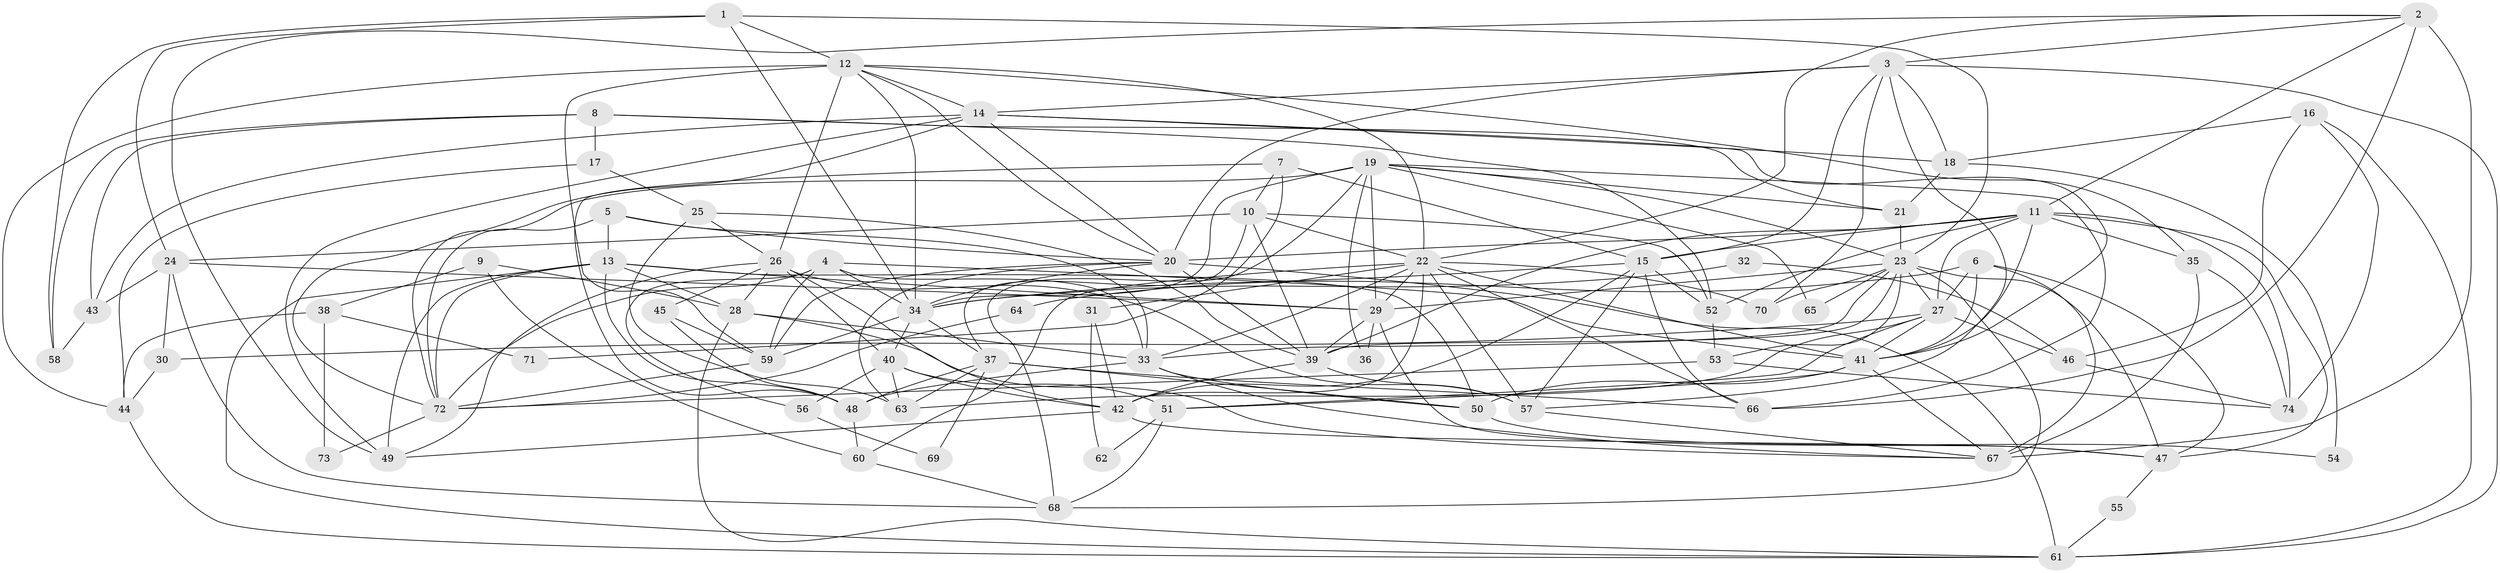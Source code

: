 // original degree distribution, {5: 0.12837837837837837, 2: 0.12162162162162163, 4: 0.27702702702702703, 3: 0.30405405405405406, 6: 0.12162162162162163, 8: 0.02027027027027027, 7: 0.02027027027027027, 9: 0.006756756756756757}
// Generated by graph-tools (version 1.1) at 2025/36/03/09/25 02:36:05]
// undirected, 74 vertices, 202 edges
graph export_dot {
graph [start="1"]
  node [color=gray90,style=filled];
  1;
  2;
  3;
  4;
  5;
  6;
  7;
  8;
  9;
  10;
  11;
  12;
  13;
  14;
  15;
  16;
  17;
  18;
  19;
  20;
  21;
  22;
  23;
  24;
  25;
  26;
  27;
  28;
  29;
  30;
  31;
  32;
  33;
  34;
  35;
  36;
  37;
  38;
  39;
  40;
  41;
  42;
  43;
  44;
  45;
  46;
  47;
  48;
  49;
  50;
  51;
  52;
  53;
  54;
  55;
  56;
  57;
  58;
  59;
  60;
  61;
  62;
  63;
  64;
  65;
  66;
  67;
  68;
  69;
  70;
  71;
  72;
  73;
  74;
  1 -- 12 [weight=1.0];
  1 -- 23 [weight=1.0];
  1 -- 24 [weight=1.0];
  1 -- 34 [weight=1.0];
  1 -- 58 [weight=1.0];
  2 -- 3 [weight=1.0];
  2 -- 11 [weight=1.0];
  2 -- 22 [weight=1.0];
  2 -- 49 [weight=1.0];
  2 -- 66 [weight=2.0];
  2 -- 67 [weight=3.0];
  3 -- 14 [weight=1.0];
  3 -- 15 [weight=1.0];
  3 -- 18 [weight=1.0];
  3 -- 20 [weight=1.0];
  3 -- 57 [weight=1.0];
  3 -- 61 [weight=1.0];
  3 -- 70 [weight=1.0];
  4 -- 33 [weight=1.0];
  4 -- 34 [weight=1.0];
  4 -- 41 [weight=2.0];
  4 -- 56 [weight=1.0];
  4 -- 59 [weight=1.0];
  4 -- 72 [weight=1.0];
  5 -- 13 [weight=4.0];
  5 -- 20 [weight=1.0];
  5 -- 33 [weight=1.0];
  5 -- 72 [weight=1.0];
  6 -- 27 [weight=1.0];
  6 -- 41 [weight=1.0];
  6 -- 47 [weight=1.0];
  6 -- 64 [weight=1.0];
  6 -- 67 [weight=2.0];
  7 -- 10 [weight=1.0];
  7 -- 15 [weight=1.0];
  7 -- 48 [weight=1.0];
  7 -- 71 [weight=1.0];
  8 -- 17 [weight=1.0];
  8 -- 21 [weight=1.0];
  8 -- 43 [weight=1.0];
  8 -- 52 [weight=1.0];
  8 -- 58 [weight=1.0];
  9 -- 28 [weight=1.0];
  9 -- 38 [weight=1.0];
  9 -- 60 [weight=1.0];
  10 -- 22 [weight=1.0];
  10 -- 24 [weight=1.0];
  10 -- 37 [weight=1.0];
  10 -- 39 [weight=2.0];
  10 -- 52 [weight=1.0];
  11 -- 15 [weight=1.0];
  11 -- 20 [weight=1.0];
  11 -- 27 [weight=1.0];
  11 -- 35 [weight=1.0];
  11 -- 39 [weight=1.0];
  11 -- 41 [weight=1.0];
  11 -- 47 [weight=1.0];
  11 -- 52 [weight=1.0];
  11 -- 74 [weight=1.0];
  12 -- 14 [weight=2.0];
  12 -- 20 [weight=1.0];
  12 -- 22 [weight=1.0];
  12 -- 26 [weight=3.0];
  12 -- 34 [weight=1.0];
  12 -- 35 [weight=1.0];
  12 -- 44 [weight=1.0];
  12 -- 59 [weight=1.0];
  13 -- 28 [weight=2.0];
  13 -- 29 [weight=1.0];
  13 -- 48 [weight=1.0];
  13 -- 49 [weight=1.0];
  13 -- 50 [weight=1.0];
  13 -- 61 [weight=1.0];
  13 -- 72 [weight=1.0];
  14 -- 18 [weight=1.0];
  14 -- 20 [weight=1.0];
  14 -- 41 [weight=1.0];
  14 -- 43 [weight=1.0];
  14 -- 49 [weight=1.0];
  14 -- 72 [weight=1.0];
  15 -- 34 [weight=1.0];
  15 -- 42 [weight=1.0];
  15 -- 52 [weight=2.0];
  15 -- 57 [weight=1.0];
  15 -- 66 [weight=1.0];
  16 -- 18 [weight=1.0];
  16 -- 46 [weight=1.0];
  16 -- 61 [weight=1.0];
  16 -- 74 [weight=1.0];
  17 -- 25 [weight=1.0];
  17 -- 44 [weight=1.0];
  18 -- 21 [weight=1.0];
  18 -- 54 [weight=1.0];
  19 -- 21 [weight=1.0];
  19 -- 23 [weight=1.0];
  19 -- 29 [weight=2.0];
  19 -- 34 [weight=1.0];
  19 -- 36 [weight=1.0];
  19 -- 65 [weight=1.0];
  19 -- 66 [weight=1.0];
  19 -- 68 [weight=1.0];
  19 -- 72 [weight=1.0];
  20 -- 34 [weight=1.0];
  20 -- 39 [weight=1.0];
  20 -- 59 [weight=1.0];
  20 -- 61 [weight=1.0];
  20 -- 63 [weight=1.0];
  21 -- 23 [weight=1.0];
  22 -- 29 [weight=1.0];
  22 -- 31 [weight=2.0];
  22 -- 33 [weight=1.0];
  22 -- 41 [weight=1.0];
  22 -- 42 [weight=1.0];
  22 -- 57 [weight=2.0];
  22 -- 60 [weight=1.0];
  22 -- 66 [weight=1.0];
  22 -- 70 [weight=1.0];
  23 -- 27 [weight=1.0];
  23 -- 29 [weight=1.0];
  23 -- 33 [weight=1.0];
  23 -- 39 [weight=1.0];
  23 -- 47 [weight=1.0];
  23 -- 53 [weight=1.0];
  23 -- 65 [weight=1.0];
  23 -- 68 [weight=1.0];
  23 -- 70 [weight=1.0];
  24 -- 29 [weight=1.0];
  24 -- 30 [weight=1.0];
  24 -- 43 [weight=1.0];
  24 -- 68 [weight=1.0];
  25 -- 26 [weight=1.0];
  25 -- 39 [weight=1.0];
  25 -- 63 [weight=1.0];
  26 -- 28 [weight=1.0];
  26 -- 40 [weight=2.0];
  26 -- 42 [weight=1.0];
  26 -- 45 [weight=1.0];
  26 -- 49 [weight=1.0];
  26 -- 57 [weight=1.0];
  27 -- 30 [weight=1.0];
  27 -- 41 [weight=1.0];
  27 -- 46 [weight=1.0];
  27 -- 51 [weight=2.0];
  27 -- 63 [weight=1.0];
  28 -- 33 [weight=1.0];
  28 -- 61 [weight=1.0];
  28 -- 67 [weight=1.0];
  29 -- 36 [weight=1.0];
  29 -- 39 [weight=1.0];
  29 -- 47 [weight=1.0];
  30 -- 44 [weight=1.0];
  31 -- 42 [weight=1.0];
  31 -- 62 [weight=1.0];
  32 -- 34 [weight=1.0];
  32 -- 46 [weight=1.0];
  33 -- 48 [weight=1.0];
  33 -- 50 [weight=1.0];
  33 -- 67 [weight=1.0];
  34 -- 37 [weight=1.0];
  34 -- 40 [weight=1.0];
  34 -- 59 [weight=1.0];
  35 -- 67 [weight=1.0];
  35 -- 74 [weight=1.0];
  37 -- 48 [weight=1.0];
  37 -- 50 [weight=1.0];
  37 -- 63 [weight=1.0];
  37 -- 66 [weight=1.0];
  37 -- 69 [weight=1.0];
  38 -- 44 [weight=1.0];
  38 -- 71 [weight=1.0];
  38 -- 73 [weight=1.0];
  39 -- 42 [weight=1.0];
  39 -- 57 [weight=1.0];
  40 -- 42 [weight=1.0];
  40 -- 51 [weight=2.0];
  40 -- 56 [weight=1.0];
  40 -- 63 [weight=1.0];
  41 -- 50 [weight=1.0];
  41 -- 51 [weight=1.0];
  41 -- 67 [weight=1.0];
  42 -- 47 [weight=1.0];
  42 -- 49 [weight=1.0];
  43 -- 58 [weight=1.0];
  44 -- 61 [weight=1.0];
  45 -- 48 [weight=1.0];
  45 -- 59 [weight=1.0];
  46 -- 74 [weight=1.0];
  47 -- 55 [weight=1.0];
  48 -- 60 [weight=1.0];
  50 -- 54 [weight=1.0];
  51 -- 62 [weight=1.0];
  51 -- 68 [weight=1.0];
  52 -- 53 [weight=1.0];
  53 -- 72 [weight=1.0];
  53 -- 74 [weight=1.0];
  55 -- 61 [weight=1.0];
  56 -- 69 [weight=1.0];
  57 -- 67 [weight=1.0];
  59 -- 72 [weight=1.0];
  60 -- 68 [weight=1.0];
  64 -- 72 [weight=1.0];
  72 -- 73 [weight=1.0];
}
